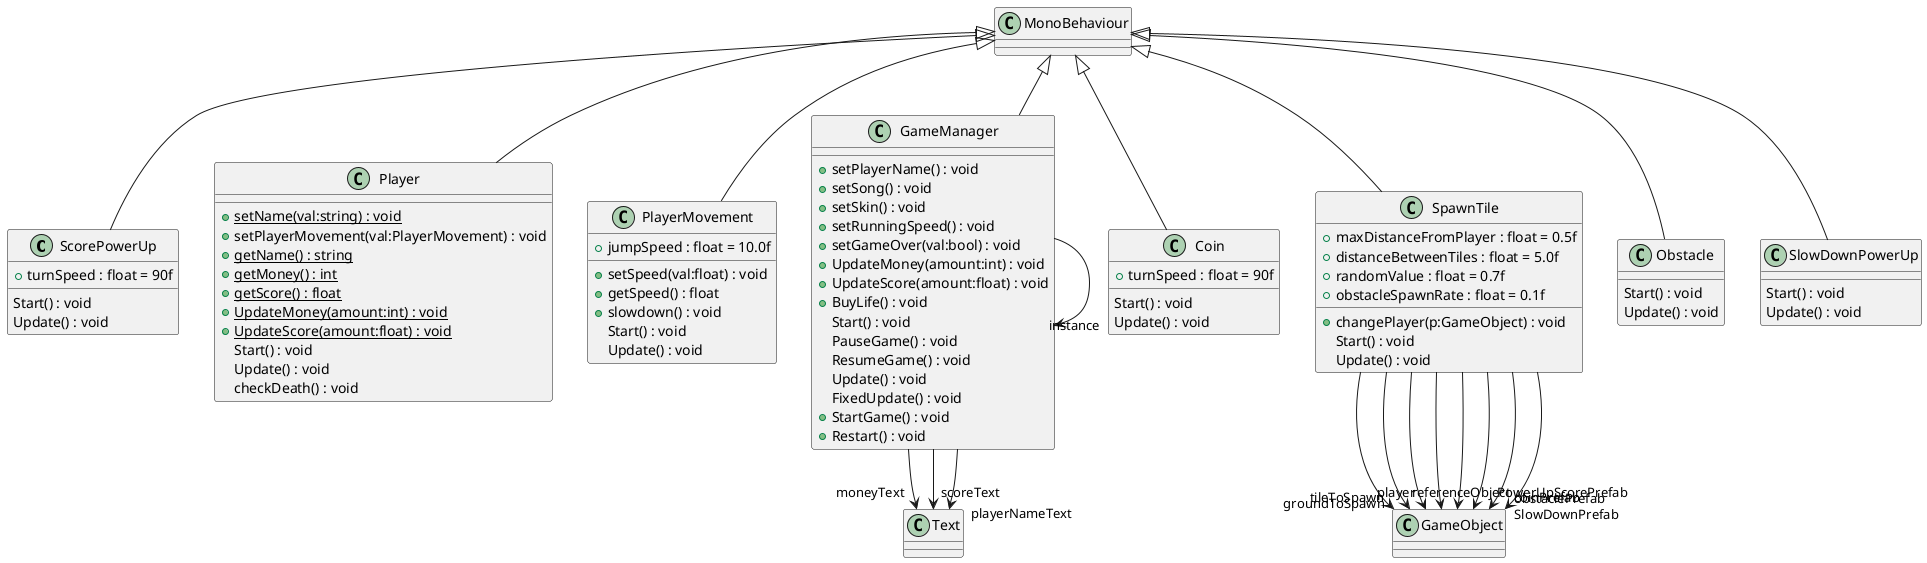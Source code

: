 @startuml
class ScorePowerUp {
    + turnSpeed : float = 90f
    Start() : void
    Update() : void
}
MonoBehaviour <|-- ScorePowerUp
class Player {
    + {static} setName(val:string) : void
    + setPlayerMovement(val:PlayerMovement) : void
    + {static} getName() : string
    + {static} getMoney() : int
    + {static} getScore() : float
    + {static} UpdateMoney(amount:int) : void
    + {static} UpdateScore(amount:float) : void
    Start() : void
    Update() : void
    checkDeath() : void
}
MonoBehaviour <|-- Player
class PlayerMovement {
    + jumpSpeed : float = 10.0f
    + setSpeed(val:float) : void
    + getSpeed() : float
    + slowdown() : void
    Start() : void
    Update() : void
}
MonoBehaviour <|-- PlayerMovement
class GameManager {
    + setPlayerName() : void
    + setSong() : void
    + setSkin() : void
    + setRunningSpeed() : void
    + setGameOver(val:bool) : void
    + UpdateMoney(amount:int) : void
    + UpdateScore(amount:float) : void
    + BuyLife() : void
    Start() : void
    PauseGame() : void
    ResumeGame() : void
    Update() : void
    FixedUpdate() : void
    + StartGame() : void
    + Restart() : void
}
MonoBehaviour <|-- GameManager
GameManager --> "moneyText" Text
GameManager --> "scoreText" Text
GameManager --> "playerNameText" Text
GameManager --> "instance" GameManager
class Coin {
    + turnSpeed : float = 90f
    Start() : void
    Update() : void
}
MonoBehaviour <|-- Coin
class SpawnTile {
    + maxDistanceFromPlayer : float = 0.5f
    + distanceBetweenTiles : float = 5.0f
    + randomValue : float = 0.7f
    + obstacleSpawnRate : float = 0.1f
    + changePlayer(p:GameObject) : void
    Start() : void
    Update() : void
}
MonoBehaviour <|-- SpawnTile
SpawnTile --> "tileToSpawn" GameObject
SpawnTile --> "referenceObject" GameObject
SpawnTile --> "player" GameObject
SpawnTile --> "groundToSpawn" GameObject
SpawnTile --> "coinPrefab" GameObject
SpawnTile --> "PowerUpScorePrefab" GameObject
SpawnTile --> "SlowDownPrefab" GameObject
SpawnTile --> "obstaclePrefab" GameObject
class Obstacle {
    Start() : void
    Update() : void
}
MonoBehaviour <|-- Obstacle
class SlowDownPowerUp {
    Start() : void
    Update() : void
}
MonoBehaviour <|-- SlowDownPowerUp
@enduml
